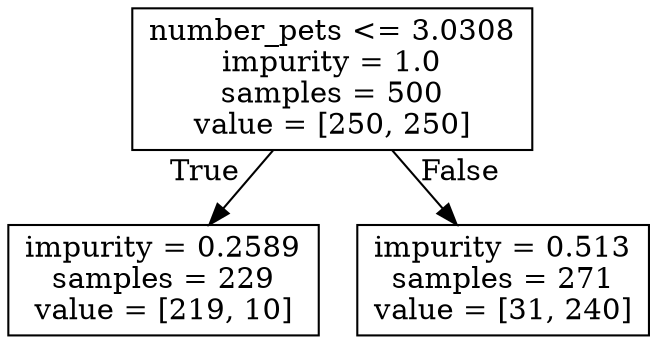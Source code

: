 digraph Tree {
node [shape=box] ;
0 [label="number_pets <= 3.0308\nimpurity = 1.0\nsamples = 500\nvalue = [250, 250]"] ;
1 [label="impurity = 0.2589\nsamples = 229\nvalue = [219, 10]"] ;
0 -> 1 [labeldistance=2.5, labelangle=45, headlabel="True"] ;
2 [label="impurity = 0.513\nsamples = 271\nvalue = [31, 240]"] ;
0 -> 2 [labeldistance=2.5, labelangle=-45, headlabel="False"] ;
}